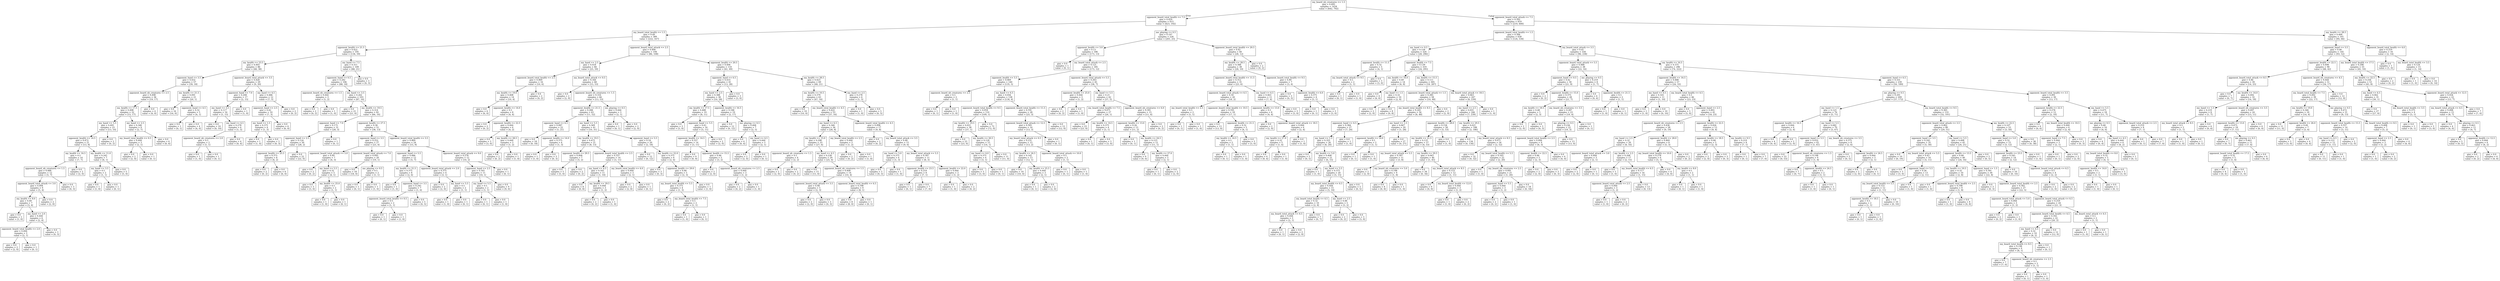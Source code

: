 digraph Tree {
node [shape=box] ;
0 [label="my_board_nb_creatures <= 1.5\ngini = 0.495\nsamples = 1434\nvalue = [642, 792]"] ;
1 [label="opponent_board_total_health <= 7.5\ngini = 0.429\nsamples = 615\nvalue = [423, 192]"] ;
0 -> 1 [labeldistance=2.5, labelangle=45, headlabel="True"] ;
2 [label="my_board_total_health <= 1.5\ngini = 0.49\nsamples = 389\nvalue = [222, 167]"] ;
1 -> 2 ;
3 [label="opponent_health <= 21.5\ngini = 0.422\nsamples = 195\nvalue = [136, 59]"] ;
2 -> 3 ;
4 [label="my_health <= 23.5\ngini = 0.493\nsamples = 86\nvalue = [48, 38]"] ;
3 -> 4 ;
5 [label="opponent_hand <= 3.5\ngini = 0.432\nsamples = 57\nvalue = [39, 18]"] ;
4 -> 5 ;
6 [label="opponent_board_nb_creatures <= 2.5\ngini = 0.498\nsamples = 36\nvalue = [19, 17]"] ;
5 -> 6 ;
7 [label="my_health <= 17.5\ngini = 0.498\nsamples = 32\nvalue = [15, 17]"] ;
6 -> 7 ;
8 [label="my_hand <= 5.5\ngini = 0.491\nsamples = 23\nvalue = [13, 10]"] ;
7 -> 8 ;
9 [label="opponent_health <= 14.5\ngini = 0.472\nsamples = 21\nvalue = [13, 8]"] ;
8 -> 9 ;
10 [label="my_health <= 16.5\ngini = 0.5\nsamples = 14\nvalue = [7, 7]"] ;
9 -> 10 ;
11 [label="opponent_board_nb_creatures <= 1.5\ngini = 0.486\nsamples = 12\nvalue = [5, 7]"] ;
10 -> 11 ;
12 [label="opponent_board_total_attack <= 3.0\ngini = 0.494\nsamples = 9\nvalue = [5, 4]"] ;
11 -> 12 ;
13 [label="my_health <= 8.0\ngini = 0.49\nsamples = 7\nvalue = [3, 4]"] ;
12 -> 13 ;
14 [label="gini = 0.0\nsamples = 1\nvalue = [1, 0]"] ;
13 -> 14 ;
15 [label="my_hand <= 2.0\ngini = 0.444\nsamples = 6\nvalue = [2, 4]"] ;
13 -> 15 ;
16 [label="opponent_board_total_health <= 2.0\ngini = 0.444\nsamples = 3\nvalue = [2, 1]"] ;
15 -> 16 ;
17 [label="gini = 0.0\nsamples = 2\nvalue = [2, 0]"] ;
16 -> 17 ;
18 [label="gini = 0.0\nsamples = 1\nvalue = [0, 1]"] ;
16 -> 18 ;
19 [label="gini = 0.0\nsamples = 3\nvalue = [0, 3]"] ;
15 -> 19 ;
20 [label="gini = 0.0\nsamples = 2\nvalue = [2, 0]"] ;
12 -> 20 ;
21 [label="gini = 0.0\nsamples = 3\nvalue = [0, 3]"] ;
11 -> 21 ;
22 [label="gini = 0.0\nsamples = 2\nvalue = [2, 0]"] ;
10 -> 22 ;
23 [label="my_health <= 11.0\ngini = 0.245\nsamples = 7\nvalue = [6, 1]"] ;
9 -> 23 ;
24 [label="my_hand <= 3.5\ngini = 0.5\nsamples = 2\nvalue = [1, 1]"] ;
23 -> 24 ;
25 [label="gini = 0.0\nsamples = 1\nvalue = [1, 0]"] ;
24 -> 25 ;
26 [label="gini = 0.0\nsamples = 1\nvalue = [0, 1]"] ;
24 -> 26 ;
27 [label="gini = 0.0\nsamples = 5\nvalue = [5, 0]"] ;
23 -> 27 ;
28 [label="gini = 0.0\nsamples = 2\nvalue = [0, 2]"] ;
8 -> 28 ;
29 [label="my_hand <= 2.5\ngini = 0.346\nsamples = 9\nvalue = [2, 7]"] ;
7 -> 29 ;
30 [label="my_board_total_health <= 0.5\ngini = 0.444\nsamples = 3\nvalue = [2, 1]"] ;
29 -> 30 ;
31 [label="gini = 0.0\nsamples = 2\nvalue = [2, 0]"] ;
30 -> 31 ;
32 [label="gini = 0.0\nsamples = 1\nvalue = [0, 1]"] ;
30 -> 32 ;
33 [label="gini = 0.0\nsamples = 6\nvalue = [0, 6]"] ;
29 -> 33 ;
34 [label="gini = 0.0\nsamples = 4\nvalue = [4, 0]"] ;
6 -> 34 ;
35 [label="my_health <= 21.5\ngini = 0.091\nsamples = 21\nvalue = [20, 1]"] ;
5 -> 35 ;
36 [label="gini = 0.0\nsamples = 16\nvalue = [16, 0]"] ;
35 -> 36 ;
37 [label="opponent_hand <= 4.5\ngini = 0.32\nsamples = 5\nvalue = [4, 1]"] ;
35 -> 37 ;
38 [label="gini = 0.0\nsamples = 1\nvalue = [0, 1]"] ;
37 -> 38 ;
39 [label="gini = 0.0\nsamples = 4\nvalue = [4, 0]"] ;
37 -> 39 ;
40 [label="opponent_board_total_attack <= 3.5\ngini = 0.428\nsamples = 29\nvalue = [9, 20]"] ;
4 -> 40 ;
41 [label="opponent_hand <= 7.0\ngini = 0.208\nsamples = 17\nvalue = [2, 15]"] ;
40 -> 41 ;
42 [label="my_hand <= 3.5\ngini = 0.117\nsamples = 16\nvalue = [1, 15]"] ;
41 -> 42 ;
43 [label="gini = 0.0\nsamples = 10\nvalue = [0, 10]"] ;
42 -> 43 ;
44 [label="my_hand <= 4.5\ngini = 0.278\nsamples = 6\nvalue = [1, 5]"] ;
42 -> 44 ;
45 [label="opponent_board_nb_creatures <= 2.0\ngini = 0.5\nsamples = 2\nvalue = [1, 1]"] ;
44 -> 45 ;
46 [label="gini = 0.0\nsamples = 1\nvalue = [1, 0]"] ;
45 -> 46 ;
47 [label="gini = 0.0\nsamples = 1\nvalue = [0, 1]"] ;
45 -> 47 ;
48 [label="gini = 0.0\nsamples = 4\nvalue = [0, 4]"] ;
44 -> 48 ;
49 [label="gini = 0.0\nsamples = 1\nvalue = [1, 0]"] ;
41 -> 49 ;
50 [label="my_hand <= 4.5\ngini = 0.486\nsamples = 12\nvalue = [7, 5]"] ;
40 -> 50 ;
51 [label="opponent_hand <= 2.5\ngini = 0.42\nsamples = 10\nvalue = [7, 3]"] ;
50 -> 51 ;
52 [label="my_hand <= 1.5\ngini = 0.375\nsamples = 4\nvalue = [1, 3]"] ;
51 -> 52 ;
53 [label="gini = 0.0\nsamples = 1\nvalue = [1, 0]"] ;
52 -> 53 ;
54 [label="gini = 0.0\nsamples = 3\nvalue = [0, 3]"] ;
52 -> 54 ;
55 [label="gini = 0.0\nsamples = 6\nvalue = [6, 0]"] ;
51 -> 55 ;
56 [label="gini = 0.0\nsamples = 2\nvalue = [0, 2]"] ;
50 -> 56 ;
57 [label="my_hand <= 7.5\ngini = 0.311\nsamples = 109\nvalue = [88, 21]"] ;
3 -> 57 ;
58 [label="opponent_hand <= 0.5\ngini = 0.282\nsamples = 106\nvalue = [88, 18]"] ;
57 -> 58 ;
59 [label="opponent_board_nb_creatures <= 1.5\ngini = 0.444\nsamples = 3\nvalue = [1, 2]"] ;
58 -> 59 ;
60 [label="gini = 0.0\nsamples = 2\nvalue = [0, 2]"] ;
59 -> 60 ;
61 [label="gini = 0.0\nsamples = 1\nvalue = [1, 0]"] ;
59 -> 61 ;
62 [label="my_hand <= 3.5\ngini = 0.262\nsamples = 103\nvalue = [87, 16]"] ;
58 -> 62 ;
63 [label="gini = 0.0\nsamples = 21\nvalue = [21, 0]"] ;
62 -> 63 ;
64 [label="my_health <= 19.5\ngini = 0.314\nsamples = 82\nvalue = [66, 16]"] ;
62 -> 64 ;
65 [label="opponent_hand <= 7.0\ngini = 0.175\nsamples = 31\nvalue = [28, 3]"] ;
64 -> 65 ;
66 [label="opponent_hand <= 2.5\ngini = 0.124\nsamples = 30\nvalue = [28, 2]"] ;
65 -> 66 ;
67 [label="opponent_health <= 25.5\ngini = 0.375\nsamples = 8\nvalue = [6, 2]"] ;
66 -> 67 ;
68 [label="gini = 0.0\nsamples = 2\nvalue = [0, 2]"] ;
67 -> 68 ;
69 [label="gini = 0.0\nsamples = 6\nvalue = [6, 0]"] ;
67 -> 69 ;
70 [label="gini = 0.0\nsamples = 22\nvalue = [22, 0]"] ;
66 -> 70 ;
71 [label="gini = 0.0\nsamples = 1\nvalue = [0, 1]"] ;
65 -> 71 ;
72 [label="opponent_health <= 27.5\ngini = 0.38\nsamples = 51\nvalue = [38, 13]"] ;
64 -> 72 ;
73 [label="opponent_hand <= 3.5\ngini = 0.252\nsamples = 27\nvalue = [23, 4]"] ;
72 -> 73 ;
74 [label="opponent_board_total_attack <= 5.0\ngini = 0.49\nsamples = 7\nvalue = [4, 3]"] ;
73 -> 74 ;
75 [label="gini = 0.0\nsamples = 2\nvalue = [0, 2]"] ;
74 -> 75 ;
76 [label="my_hand <= 5.5\ngini = 0.32\nsamples = 5\nvalue = [4, 1]"] ;
74 -> 76 ;
77 [label="gini = 0.0\nsamples = 3\nvalue = [3, 0]"] ;
76 -> 77 ;
78 [label="my_health <= 25.0\ngini = 0.5\nsamples = 2\nvalue = [1, 1]"] ;
76 -> 78 ;
79 [label="gini = 0.0\nsamples = 1\nvalue = [1, 0]"] ;
78 -> 79 ;
80 [label="gini = 0.0\nsamples = 1\nvalue = [0, 1]"] ;
78 -> 80 ;
81 [label="opponent_board_total_attack <= 7.0\ngini = 0.095\nsamples = 20\nvalue = [19, 1]"] ;
73 -> 81 ;
82 [label="gini = 0.0\nsamples = 18\nvalue = [18, 0]"] ;
81 -> 82 ;
83 [label="me_playing <= 0.5\ngini = 0.5\nsamples = 2\nvalue = [1, 1]"] ;
81 -> 83 ;
84 [label="gini = 0.0\nsamples = 1\nvalue = [0, 1]"] ;
83 -> 84 ;
85 [label="gini = 0.0\nsamples = 1\nvalue = [1, 0]"] ;
83 -> 85 ;
86 [label="opponent_board_total_health <= 3.5\ngini = 0.469\nsamples = 24\nvalue = [15, 9]"] ;
72 -> 86 ;
87 [label="opponent_hand <= 5.5\ngini = 0.486\nsamples = 12\nvalue = [5, 7]"] ;
86 -> 87 ;
88 [label="my_health <= 21.5\ngini = 0.375\nsamples = 8\nvalue = [2, 6]"] ;
87 -> 88 ;
89 [label="gini = 0.0\nsamples = 1\nvalue = [1, 0]"] ;
88 -> 89 ;
90 [label="opponent_hand <= 3.5\ngini = 0.245\nsamples = 7\nvalue = [1, 6]"] ;
88 -> 90 ;
91 [label="opponent_board_total_health <= 0.5\ngini = 0.5\nsamples = 2\nvalue = [1, 1]"] ;
90 -> 91 ;
92 [label="gini = 0.0\nsamples = 1\nvalue = [0, 1]"] ;
91 -> 92 ;
93 [label="gini = 0.0\nsamples = 1\nvalue = [1, 0]"] ;
91 -> 93 ;
94 [label="gini = 0.0\nsamples = 5\nvalue = [0, 5]"] ;
90 -> 94 ;
95 [label="opponent_board_total_attack <= 2.0\ngini = 0.375\nsamples = 4\nvalue = [3, 1]"] ;
87 -> 95 ;
96 [label="gini = 0.0\nsamples = 2\nvalue = [2, 0]"] ;
95 -> 96 ;
97 [label="my_hand <= 5.5\ngini = 0.5\nsamples = 2\nvalue = [1, 1]"] ;
95 -> 97 ;
98 [label="gini = 0.0\nsamples = 1\nvalue = [1, 0]"] ;
97 -> 98 ;
99 [label="gini = 0.0\nsamples = 1\nvalue = [0, 1]"] ;
97 -> 99 ;
100 [label="opponent_board_total_attack <= 9.0\ngini = 0.278\nsamples = 12\nvalue = [10, 2]"] ;
86 -> 100 ;
101 [label="opponent_hand <= 2.5\ngini = 0.165\nsamples = 11\nvalue = [10, 1]"] ;
100 -> 101 ;
102 [label="my_hand <= 5.5\ngini = 0.5\nsamples = 2\nvalue = [1, 1]"] ;
101 -> 102 ;
103 [label="gini = 0.0\nsamples = 1\nvalue = [0, 1]"] ;
102 -> 103 ;
104 [label="gini = 0.0\nsamples = 1\nvalue = [1, 0]"] ;
102 -> 104 ;
105 [label="gini = 0.0\nsamples = 9\nvalue = [9, 0]"] ;
101 -> 105 ;
106 [label="gini = 0.0\nsamples = 1\nvalue = [0, 1]"] ;
100 -> 106 ;
107 [label="gini = 0.0\nsamples = 3\nvalue = [0, 3]"] ;
57 -> 107 ;
108 [label="opponent_board_total_attack <= 2.5\ngini = 0.494\nsamples = 194\nvalue = [86, 108]"] ;
2 -> 108 ;
109 [label="my_hand <= 2.5\ngini = 0.418\nsamples = 84\nvalue = [25, 59]"] ;
108 -> 109 ;
110 [label="opponent_board_total_health <= 2.5\ngini = 0.469\nsamples = 16\nvalue = [10, 6]"] ;
109 -> 110 ;
111 [label="my_health <= 19.0\ngini = 0.408\nsamples = 14\nvalue = [10, 4]"] ;
110 -> 111 ;
112 [label="gini = 0.0\nsamples = 6\nvalue = [6, 0]"] ;
111 -> 112 ;
113 [label="opponent_health <= 14.0\ngini = 0.5\nsamples = 8\nvalue = [4, 4]"] ;
111 -> 113 ;
114 [label="gini = 0.0\nsamples = 2\nvalue = [0, 2]"] ;
113 -> 114 ;
115 [label="opponent_health <= 22.5\ngini = 0.444\nsamples = 6\nvalue = [4, 2]"] ;
113 -> 115 ;
116 [label="gini = 0.0\nsamples = 3\nvalue = [3, 0]"] ;
115 -> 116 ;
117 [label="my_health <= 28.5\ngini = 0.444\nsamples = 3\nvalue = [1, 2]"] ;
115 -> 117 ;
118 [label="gini = 0.0\nsamples = 2\nvalue = [0, 2]"] ;
117 -> 118 ;
119 [label="gini = 0.0\nsamples = 1\nvalue = [1, 0]"] ;
117 -> 119 ;
120 [label="gini = 0.0\nsamples = 2\nvalue = [0, 2]"] ;
110 -> 120 ;
121 [label="my_board_total_attack <= 0.5\ngini = 0.344\nsamples = 68\nvalue = [15, 53]"] ;
109 -> 121 ;
122 [label="gini = 0.0\nsamples = 2\nvalue = [2, 0]"] ;
121 -> 122 ;
123 [label="opponent_board_nb_creatures <= 1.5\ngini = 0.316\nsamples = 66\nvalue = [13, 53]"] ;
121 -> 123 ;
124 [label="opponent_health <= 21.5\ngini = 0.288\nsamples = 63\nvalue = [11, 52]"] ;
123 -> 124 ;
125 [label="opponent_hand <= 6.5\ngini = 0.087\nsamples = 22\nvalue = [1, 21]"] ;
124 -> 125 ;
126 [label="gini = 0.0\nsamples = 18\nvalue = [0, 18]"] ;
125 -> 126 ;
127 [label="opponent_health <= 14.0\ngini = 0.375\nsamples = 4\nvalue = [1, 3]"] ;
125 -> 127 ;
128 [label="gini = 0.0\nsamples = 1\nvalue = [1, 0]"] ;
127 -> 128 ;
129 [label="gini = 0.0\nsamples = 3\nvalue = [0, 3]"] ;
127 -> 129 ;
130 [label="my_hand <= 5.5\ngini = 0.369\nsamples = 41\nvalue = [10, 31]"] ;
124 -> 130 ;
131 [label="my_health <= 19.5\ngini = 0.472\nsamples = 21\nvalue = [8, 13]"] ;
130 -> 131 ;
132 [label="opponent_health <= 29.5\ngini = 0.408\nsamples = 7\nvalue = [5, 2]"] ;
131 -> 132 ;
133 [label="gini = 0.0\nsamples = 5\nvalue = [5, 0]"] ;
132 -> 133 ;
134 [label="gini = 0.0\nsamples = 2\nvalue = [0, 2]"] ;
132 -> 134 ;
135 [label="opponent_board_total_health <= 2.5\ngini = 0.337\nsamples = 14\nvalue = [3, 11]"] ;
131 -> 135 ;
136 [label="my_hand <= 4.5\ngini = 0.165\nsamples = 11\nvalue = [1, 10]"] ;
135 -> 136 ;
137 [label="gini = 0.0\nsamples = 8\nvalue = [0, 8]"] ;
136 -> 137 ;
138 [label="my_health <= 29.5\ngini = 0.444\nsamples = 3\nvalue = [1, 2]"] ;
136 -> 138 ;
139 [label="gini = 0.0\nsamples = 2\nvalue = [0, 2]"] ;
138 -> 139 ;
140 [label="gini = 0.0\nsamples = 1\nvalue = [1, 0]"] ;
138 -> 140 ;
141 [label="my_board_total_health <= 4.0\ngini = 0.444\nsamples = 3\nvalue = [2, 1]"] ;
135 -> 141 ;
142 [label="gini = 0.0\nsamples = 2\nvalue = [2, 0]"] ;
141 -> 142 ;
143 [label="gini = 0.0\nsamples = 1\nvalue = [0, 1]"] ;
141 -> 143 ;
144 [label="opponent_hand <= 5.5\ngini = 0.18\nsamples = 20\nvalue = [2, 18]"] ;
130 -> 144 ;
145 [label="gini = 0.0\nsamples = 12\nvalue = [0, 12]"] ;
144 -> 145 ;
146 [label="my_health <= 22.0\ngini = 0.375\nsamples = 8\nvalue = [2, 6]"] ;
144 -> 146 ;
147 [label="gini = 0.0\nsamples = 3\nvalue = [0, 3]"] ;
146 -> 147 ;
148 [label="opponent_health <= 29.0\ngini = 0.48\nsamples = 5\nvalue = [2, 3]"] ;
146 -> 148 ;
149 [label="my_board_total_health <= 5.5\ngini = 0.375\nsamples = 4\nvalue = [1, 3]"] ;
148 -> 149 ;
150 [label="gini = 0.0\nsamples = 2\nvalue = [0, 2]"] ;
149 -> 150 ;
151 [label="my_board_total_health <= 7.5\ngini = 0.5\nsamples = 2\nvalue = [1, 1]"] ;
149 -> 151 ;
152 [label="gini = 0.0\nsamples = 1\nvalue = [1, 0]"] ;
151 -> 152 ;
153 [label="gini = 0.0\nsamples = 1\nvalue = [0, 1]"] ;
151 -> 153 ;
154 [label="gini = 0.0\nsamples = 1\nvalue = [1, 0]"] ;
148 -> 154 ;
155 [label="me_playing <= 0.5\ngini = 0.444\nsamples = 3\nvalue = [2, 1]"] ;
123 -> 155 ;
156 [label="gini = 0.0\nsamples = 1\nvalue = [0, 1]"] ;
155 -> 156 ;
157 [label="gini = 0.0\nsamples = 2\nvalue = [2, 0]"] ;
155 -> 157 ;
158 [label="opponent_health <= 20.5\ngini = 0.494\nsamples = 110\nvalue = [61, 49]"] ;
108 -> 158 ;
159 [label="opponent_hand <= 6.5\ngini = 0.433\nsamples = 41\nvalue = [13, 28]"] ;
158 -> 159 ;
160 [label="my_hand <= 2.5\ngini = 0.388\nsamples = 38\nvalue = [10, 28]"] ;
159 -> 160 ;
161 [label="my_health <= 17.5\ngini = 0.488\nsamples = 19\nvalue = [8, 11]"] ;
160 -> 161 ;
162 [label="gini = 0.0\nsamples = 3\nvalue = [3, 0]"] ;
161 -> 162 ;
163 [label="opponent_hand <= 5.5\ngini = 0.43\nsamples = 16\nvalue = [5, 11]"] ;
161 -> 163 ;
164 [label="opponent_health <= 14.5\ngini = 0.337\nsamples = 14\nvalue = [3, 11]"] ;
163 -> 164 ;
165 [label="gini = 0.0\nsamples = 9\nvalue = [0, 9]"] ;
164 -> 165 ;
166 [label="opponent_health <= 15.5\ngini = 0.48\nsamples = 5\nvalue = [3, 2]"] ;
164 -> 166 ;
167 [label="gini = 0.0\nsamples = 2\nvalue = [2, 0]"] ;
166 -> 167 ;
168 [label="opponent_board_nb_creatures <= 2.5\ngini = 0.444\nsamples = 3\nvalue = [1, 2]"] ;
166 -> 168 ;
169 [label="gini = 0.0\nsamples = 2\nvalue = [0, 2]"] ;
168 -> 169 ;
170 [label="gini = 0.0\nsamples = 1\nvalue = [1, 0]"] ;
168 -> 170 ;
171 [label="gini = 0.0\nsamples = 2\nvalue = [2, 0]"] ;
163 -> 171 ;
172 [label="opponent_health <= 16.5\ngini = 0.188\nsamples = 19\nvalue = [2, 17]"] ;
160 -> 172 ;
173 [label="gini = 0.0\nsamples = 12\nvalue = [0, 12]"] ;
172 -> 173 ;
174 [label="me_playing <= 0.5\ngini = 0.408\nsamples = 7\nvalue = [2, 5]"] ;
172 -> 174 ;
175 [label="gini = 0.0\nsamples = 4\nvalue = [0, 4]"] ;
174 -> 175 ;
176 [label="my_hand <= 4.5\ngini = 0.444\nsamples = 3\nvalue = [2, 1]"] ;
174 -> 176 ;
177 [label="gini = 0.0\nsamples = 2\nvalue = [2, 0]"] ;
176 -> 177 ;
178 [label="gini = 0.0\nsamples = 1\nvalue = [0, 1]"] ;
176 -> 178 ;
179 [label="gini = 0.0\nsamples = 3\nvalue = [3, 0]"] ;
159 -> 179 ;
180 [label="my_health <= 28.5\ngini = 0.423\nsamples = 69\nvalue = [48, 21]"] ;
158 -> 180 ;
181 [label="my_health <= 10.5\ngini = 0.379\nsamples = 63\nvalue = [47, 16]"] ;
180 -> 181 ;
182 [label="gini = 0.0\nsamples = 10\nvalue = [10, 0]"] ;
181 -> 182 ;
183 [label="my_board_total_health <= 4.5\ngini = 0.422\nsamples = 53\nvalue = [37, 16]"] ;
181 -> 183 ;
184 [label="my_hand <= 6.5\ngini = 0.346\nsamples = 36\nvalue = [28, 8]"] ;
183 -> 184 ;
185 [label="my_health <= 15.0\ngini = 0.298\nsamples = 33\nvalue = [27, 6]"] ;
184 -> 185 ;
186 [label="opponent_board_nb_creatures <= 1.5\ngini = 0.5\nsamples = 4\nvalue = [2, 2]"] ;
185 -> 186 ;
187 [label="gini = 0.0\nsamples = 2\nvalue = [2, 0]"] ;
186 -> 187 ;
188 [label="gini = 0.0\nsamples = 2\nvalue = [0, 2]"] ;
186 -> 188 ;
189 [label="my_hand <= 4.5\ngini = 0.238\nsamples = 29\nvalue = [25, 4]"] ;
185 -> 189 ;
190 [label="gini = 0.0\nsamples = 15\nvalue = [15, 0]"] ;
189 -> 190 ;
191 [label="opponent_board_nb_creatures <= 1.5\ngini = 0.408\nsamples = 14\nvalue = [10, 4]"] ;
189 -> 191 ;
192 [label="opponent_board_total_attack <= 3.5\ngini = 0.48\nsamples = 5\nvalue = [2, 3]"] ;
191 -> 192 ;
193 [label="gini = 0.0\nsamples = 2\nvalue = [2, 0]"] ;
192 -> 193 ;
194 [label="gini = 0.0\nsamples = 3\nvalue = [0, 3]"] ;
192 -> 194 ;
195 [label="opponent_board_total_health <= 6.5\ngini = 0.198\nsamples = 9\nvalue = [8, 1]"] ;
191 -> 195 ;
196 [label="gini = 0.0\nsamples = 8\nvalue = [8, 0]"] ;
195 -> 196 ;
197 [label="gini = 0.0\nsamples = 1\nvalue = [0, 1]"] ;
195 -> 197 ;
198 [label="my_board_total_health <= 2.5\ngini = 0.444\nsamples = 3\nvalue = [1, 2]"] ;
184 -> 198 ;
199 [label="gini = 0.0\nsamples = 2\nvalue = [0, 2]"] ;
198 -> 199 ;
200 [label="gini = 0.0\nsamples = 1\nvalue = [1, 0]"] ;
198 -> 200 ;
201 [label="opponent_board_total_health <= 4.5\ngini = 0.498\nsamples = 17\nvalue = [9, 8]"] ;
183 -> 201 ;
202 [label="gini = 0.0\nsamples = 2\nvalue = [0, 2]"] ;
201 -> 202 ;
203 [label="my_board_total_attack <= 3.5\ngini = 0.48\nsamples = 15\nvalue = [9, 6]"] ;
201 -> 203 ;
204 [label="my_hand <= 5.0\ngini = 0.375\nsamples = 4\nvalue = [1, 3]"] ;
203 -> 204 ;
205 [label="gini = 0.0\nsamples = 3\nvalue = [0, 3]"] ;
204 -> 205 ;
206 [label="gini = 0.0\nsamples = 1\nvalue = [1, 0]"] ;
204 -> 206 ;
207 [label="my_board_total_attack <= 5.5\ngini = 0.397\nsamples = 11\nvalue = [8, 3]"] ;
203 -> 207 ;
208 [label="opponent_health <= 23.5\ngini = 0.219\nsamples = 8\nvalue = [7, 1]"] ;
207 -> 208 ;
209 [label="gini = 0.0\nsamples = 1\nvalue = [0, 1]"] ;
208 -> 209 ;
210 [label="gini = 0.0\nsamples = 7\nvalue = [7, 0]"] ;
208 -> 210 ;
211 [label="opponent_health <= 22.0\ngini = 0.444\nsamples = 3\nvalue = [1, 2]"] ;
207 -> 211 ;
212 [label="gini = 0.0\nsamples = 1\nvalue = [1, 0]"] ;
211 -> 212 ;
213 [label="gini = 0.0\nsamples = 2\nvalue = [0, 2]"] ;
211 -> 213 ;
214 [label="my_hand <= 2.5\ngini = 0.278\nsamples = 6\nvalue = [1, 5]"] ;
180 -> 214 ;
215 [label="gini = 0.0\nsamples = 1\nvalue = [1, 0]"] ;
214 -> 215 ;
216 [label="gini = 0.0\nsamples = 5\nvalue = [0, 5]"] ;
214 -> 216 ;
217 [label="me_playing <= 0.5\ngini = 0.197\nsamples = 226\nvalue = [201, 25]"] ;
1 -> 217 ;
218 [label="opponent_health <= 3.0\ngini = 0.13\nsamples = 186\nvalue = [173, 13]"] ;
217 -> 218 ;
219 [label="gini = 0.0\nsamples = 1\nvalue = [0, 1]"] ;
218 -> 219 ;
220 [label="my_board_total_attack <= 2.5\ngini = 0.121\nsamples = 185\nvalue = [173, 12]"] ;
218 -> 220 ;
221 [label="opponent_health <= 5.5\ngini = 0.069\nsamples = 140\nvalue = [135, 5]"] ;
220 -> 221 ;
222 [label="opponent_board_nb_creatures <= 2.5\ngini = 0.5\nsamples = 2\nvalue = [1, 1]"] ;
221 -> 222 ;
223 [label="gini = 0.0\nsamples = 1\nvalue = [0, 1]"] ;
222 -> 223 ;
224 [label="gini = 0.0\nsamples = 1\nvalue = [1, 0]"] ;
222 -> 224 ;
225 [label="my_hand <= 6.5\ngini = 0.056\nsamples = 138\nvalue = [134, 4]"] ;
221 -> 225 ;
226 [label="opponent_board_total_health <= 9.5\ngini = 0.018\nsamples = 110\nvalue = [109, 1]"] ;
225 -> 226 ;
227 [label="my_health <= 19.5\ngini = 0.051\nsamples = 38\nvalue = [37, 1]"] ;
226 -> 227 ;
228 [label="gini = 0.0\nsamples = 23\nvalue = [23, 0]"] ;
227 -> 228 ;
229 [label="my_health <= 20.5\ngini = 0.124\nsamples = 15\nvalue = [14, 1]"] ;
227 -> 229 ;
230 [label="my_hand <= 4.0\ngini = 0.375\nsamples = 4\nvalue = [3, 1]"] ;
229 -> 230 ;
231 [label="gini = 0.0\nsamples = 3\nvalue = [3, 0]"] ;
230 -> 231 ;
232 [label="gini = 0.0\nsamples = 1\nvalue = [0, 1]"] ;
230 -> 232 ;
233 [label="gini = 0.0\nsamples = 11\nvalue = [11, 0]"] ;
229 -> 233 ;
234 [label="gini = 0.0\nsamples = 72\nvalue = [72, 0]"] ;
226 -> 234 ;
235 [label="opponent_board_total_health <= 11.5\ngini = 0.191\nsamples = 28\nvalue = [25, 3]"] ;
225 -> 235 ;
236 [label="opponent_board_total_attack <= 12.5\ngini = 0.305\nsamples = 16\nvalue = [13, 3]"] ;
235 -> 236 ;
237 [label="my_board_total_attack <= 0.5\ngini = 0.231\nsamples = 15\nvalue = [13, 2]"] ;
236 -> 237 ;
238 [label="my_health <= 24.5\ngini = 0.142\nsamples = 13\nvalue = [12, 1]"] ;
237 -> 238 ;
239 [label="gini = 0.0\nsamples = 10\nvalue = [10, 0]"] ;
238 -> 239 ;
240 [label="my_health <= 25.5\ngini = 0.444\nsamples = 3\nvalue = [2, 1]"] ;
238 -> 240 ;
241 [label="gini = 0.0\nsamples = 1\nvalue = [0, 1]"] ;
240 -> 241 ;
242 [label="gini = 0.0\nsamples = 2\nvalue = [2, 0]"] ;
240 -> 242 ;
243 [label="opponent_board_total_attack <= 10.0\ngini = 0.5\nsamples = 2\nvalue = [1, 1]"] ;
237 -> 243 ;
244 [label="gini = 0.0\nsamples = 1\nvalue = [0, 1]"] ;
243 -> 244 ;
245 [label="gini = 0.0\nsamples = 1\nvalue = [1, 0]"] ;
243 -> 245 ;
246 [label="gini = 0.0\nsamples = 1\nvalue = [0, 1]"] ;
236 -> 246 ;
247 [label="gini = 0.0\nsamples = 12\nvalue = [12, 0]"] ;
235 -> 247 ;
248 [label="opponent_board_total_attack <= 5.5\ngini = 0.263\nsamples = 45\nvalue = [38, 7]"] ;
220 -> 248 ;
249 [label="opponent_health <= 25.0\ngini = 0.444\nsamples = 3\nvalue = [1, 2]"] ;
248 -> 249 ;
250 [label="gini = 0.0\nsamples = 2\nvalue = [0, 2]"] ;
249 -> 250 ;
251 [label="gini = 0.0\nsamples = 1\nvalue = [1, 0]"] ;
249 -> 251 ;
252 [label="my_hand <= 5.5\ngini = 0.21\nsamples = 42\nvalue = [37, 5]"] ;
248 -> 252 ;
253 [label="my_board_total_health <= 7.5\ngini = 0.071\nsamples = 27\nvalue = [26, 1]"] ;
252 -> 253 ;
254 [label="gini = 0.0\nsamples = 23\nvalue = [23, 0]"] ;
253 -> 254 ;
255 [label="my_health <= 14.5\ngini = 0.375\nsamples = 4\nvalue = [3, 1]"] ;
253 -> 255 ;
256 [label="gini = 0.0\nsamples = 1\nvalue = [0, 1]"] ;
255 -> 256 ;
257 [label="gini = 0.0\nsamples = 3\nvalue = [3, 0]"] ;
255 -> 257 ;
258 [label="opponent_board_nb_creatures <= 6.0\ngini = 0.391\nsamples = 15\nvalue = [11, 4]"] ;
252 -> 258 ;
259 [label="opponent_health <= 13.0\ngini = 0.26\nsamples = 13\nvalue = [11, 2]"] ;
258 -> 259 ;
260 [label="gini = 0.0\nsamples = 1\nvalue = [0, 1]"] ;
259 -> 260 ;
261 [label="my_health <= 24.5\ngini = 0.153\nsamples = 12\nvalue = [11, 1]"] ;
259 -> 261 ;
262 [label="gini = 0.0\nsamples = 9\nvalue = [9, 0]"] ;
261 -> 262 ;
263 [label="my_health <= 27.0\ngini = 0.444\nsamples = 3\nvalue = [2, 1]"] ;
261 -> 263 ;
264 [label="gini = 0.0\nsamples = 1\nvalue = [0, 1]"] ;
263 -> 264 ;
265 [label="gini = 0.0\nsamples = 2\nvalue = [2, 0]"] ;
263 -> 265 ;
266 [label="gini = 0.0\nsamples = 2\nvalue = [0, 2]"] ;
258 -> 266 ;
267 [label="opponent_board_total_health <= 20.5\ngini = 0.42\nsamples = 40\nvalue = [28, 12]"] ;
217 -> 267 ;
268 [label="my_health <= 28.5\ngini = 0.388\nsamples = 38\nvalue = [28, 10]"] ;
267 -> 268 ;
269 [label="opponent_board_total_health <= 11.5\ngini = 0.312\nsamples = 31\nvalue = [25, 6]"] ;
268 -> 269 ;
270 [label="opponent_board_total_attack <= 6.5\ngini = 0.18\nsamples = 20\nvalue = [18, 2]"] ;
269 -> 270 ;
271 [label="my_board_total_health <= 2.5\ngini = 0.5\nsamples = 2\nvalue = [1, 1]"] ;
270 -> 271 ;
272 [label="gini = 0.0\nsamples = 1\nvalue = [0, 1]"] ;
271 -> 272 ;
273 [label="gini = 0.0\nsamples = 1\nvalue = [1, 0]"] ;
271 -> 273 ;
274 [label="opponent_board_total_health <= 10.5\ngini = 0.105\nsamples = 18\nvalue = [17, 1]"] ;
270 -> 274 ;
275 [label="gini = 0.0\nsamples = 13\nvalue = [13, 0]"] ;
274 -> 275 ;
276 [label="opponent_health <= 21.5\ngini = 0.32\nsamples = 5\nvalue = [4, 1]"] ;
274 -> 276 ;
277 [label="my_health <= 14.5\ngini = 0.5\nsamples = 2\nvalue = [1, 1]"] ;
276 -> 277 ;
278 [label="gini = 0.0\nsamples = 1\nvalue = [0, 1]"] ;
277 -> 278 ;
279 [label="gini = 0.0\nsamples = 1\nvalue = [1, 0]"] ;
277 -> 279 ;
280 [label="gini = 0.0\nsamples = 3\nvalue = [3, 0]"] ;
276 -> 280 ;
281 [label="my_hand <= 6.5\ngini = 0.463\nsamples = 11\nvalue = [7, 4]"] ;
269 -> 281 ;
282 [label="opponent_health <= 13.0\ngini = 0.5\nsamples = 8\nvalue = [4, 4]"] ;
281 -> 282 ;
283 [label="gini = 0.0\nsamples = 2\nvalue = [2, 0]"] ;
282 -> 283 ;
284 [label="opponent_board_total_attack <= 18.5\ngini = 0.444\nsamples = 6\nvalue = [2, 4]"] ;
282 -> 284 ;
285 [label="my_health <= 27.0\ngini = 0.32\nsamples = 5\nvalue = [1, 4]"] ;
284 -> 285 ;
286 [label="gini = 0.0\nsamples = 4\nvalue = [0, 4]"] ;
285 -> 286 ;
287 [label="gini = 0.0\nsamples = 1\nvalue = [1, 0]"] ;
285 -> 287 ;
288 [label="gini = 0.0\nsamples = 1\nvalue = [1, 0]"] ;
284 -> 288 ;
289 [label="gini = 0.0\nsamples = 3\nvalue = [3, 0]"] ;
281 -> 289 ;
290 [label="opponent_board_total_health <= 9.5\ngini = 0.49\nsamples = 7\nvalue = [3, 4]"] ;
268 -> 290 ;
291 [label="gini = 0.0\nsamples = 3\nvalue = [0, 3]"] ;
290 -> 291 ;
292 [label="opponent_health <= 6.0\ngini = 0.375\nsamples = 4\nvalue = [3, 1]"] ;
290 -> 292 ;
293 [label="gini = 0.0\nsamples = 1\nvalue = [0, 1]"] ;
292 -> 293 ;
294 [label="gini = 0.0\nsamples = 3\nvalue = [3, 0]"] ;
292 -> 294 ;
295 [label="gini = 0.0\nsamples = 2\nvalue = [0, 2]"] ;
267 -> 295 ;
296 [label="opponent_board_total_attack <= 7.5\ngini = 0.392\nsamples = 819\nvalue = [219, 600]"] ;
0 -> 296 [labeldistance=2.5, labelangle=-45, headlabel="False"] ;
297 [label="opponent_board_total_health <= 1.5\ngini = 0.306\nsamples = 658\nvalue = [124, 534]"] ;
296 -> 297 ;
298 [label="my_hand <= 0.5\ngini = 0.158\nsamples = 324\nvalue = [28, 296]"] ;
297 -> 298 ;
299 [label="opponent_health <= 11.5\ngini = 0.32\nsamples = 5\nvalue = [4, 1]"] ;
298 -> 299 ;
300 [label="my_board_total_attack <= 9.5\ngini = 0.5\nsamples = 2\nvalue = [1, 1]"] ;
299 -> 300 ;
301 [label="gini = 0.0\nsamples = 1\nvalue = [0, 1]"] ;
300 -> 301 ;
302 [label="gini = 0.0\nsamples = 1\nvalue = [1, 0]"] ;
300 -> 302 ;
303 [label="gini = 0.0\nsamples = 3\nvalue = [3, 0]"] ;
299 -> 303 ;
304 [label="opponent_health <= 7.5\ngini = 0.139\nsamples = 319\nvalue = [24, 295]"] ;
298 -> 304 ;
305 [label="my_health <= 16.0\ngini = 0.49\nsamples = 14\nvalue = [6, 8]"] ;
304 -> 305 ;
306 [label="gini = 0.0\nsamples = 4\nvalue = [4, 0]"] ;
305 -> 306 ;
307 [label="my_hand <= 1.5\ngini = 0.32\nsamples = 10\nvalue = [2, 8]"] ;
305 -> 307 ;
308 [label="gini = 0.0\nsamples = 2\nvalue = [2, 0]"] ;
307 -> 308 ;
309 [label="gini = 0.0\nsamples = 8\nvalue = [0, 8]"] ;
307 -> 309 ;
310 [label="my_health <= 15.5\ngini = 0.111\nsamples = 305\nvalue = [18, 287]"] ;
304 -> 310 ;
311 [label="opponent_board_total_attack <= 1.5\ngini = 0.285\nsamples = 58\nvalue = [10, 48]"] ;
310 -> 311 ;
312 [label="my_board_total_health <= 8.5\ngini = 0.245\nsamples = 56\nvalue = [8, 48]"] ;
311 -> 312 ;
313 [label="opponent_hand <= 4.5\ngini = 0.384\nsamples = 27\nvalue = [7, 20]"] ;
312 -> 313 ;
314 [label="my_hand <= 1.5\ngini = 0.355\nsamples = 26\nvalue = [6, 20]"] ;
313 -> 314 ;
315 [label="gini = 0.0\nsamples = 5\nvalue = [0, 5]"] ;
314 -> 315 ;
316 [label="my_health <= 5.0\ngini = 0.408\nsamples = 21\nvalue = [6, 15]"] ;
314 -> 316 ;
317 [label="gini = 0.0\nsamples = 1\nvalue = [1, 0]"] ;
316 -> 317 ;
318 [label="my_hand <= 5.5\ngini = 0.375\nsamples = 20\nvalue = [5, 15]"] ;
316 -> 318 ;
319 [label="my_board_total_health <= 6.5\ngini = 0.444\nsamples = 15\nvalue = [5, 10]"] ;
318 -> 319 ;
320 [label="my_board_total_health <= 4.5\ngini = 0.32\nsamples = 10\nvalue = [2, 8]"] ;
319 -> 320 ;
321 [label="my_board_total_attack <= 6.5\ngini = 0.444\nsamples = 3\nvalue = [2, 1]"] ;
320 -> 321 ;
322 [label="gini = 0.0\nsamples = 1\nvalue = [0, 1]"] ;
321 -> 322 ;
323 [label="gini = 0.0\nsamples = 2\nvalue = [2, 0]"] ;
321 -> 323 ;
324 [label="gini = 0.0\nsamples = 7\nvalue = [0, 7]"] ;
320 -> 324 ;
325 [label="my_hand <= 2.5\ngini = 0.48\nsamples = 5\nvalue = [3, 2]"] ;
319 -> 325 ;
326 [label="gini = 0.0\nsamples = 2\nvalue = [0, 2]"] ;
325 -> 326 ;
327 [label="gini = 0.0\nsamples = 3\nvalue = [3, 0]"] ;
325 -> 327 ;
328 [label="gini = 0.0\nsamples = 5\nvalue = [0, 5]"] ;
318 -> 328 ;
329 [label="gini = 0.0\nsamples = 1\nvalue = [1, 0]"] ;
313 -> 329 ;
330 [label="my_hand <= 1.5\ngini = 0.067\nsamples = 29\nvalue = [1, 28]"] ;
312 -> 330 ;
331 [label="opponent_health <= 14.0\ngini = 0.5\nsamples = 2\nvalue = [1, 1]"] ;
330 -> 331 ;
332 [label="gini = 0.0\nsamples = 1\nvalue = [0, 1]"] ;
331 -> 332 ;
333 [label="gini = 0.0\nsamples = 1\nvalue = [1, 0]"] ;
331 -> 333 ;
334 [label="gini = 0.0\nsamples = 27\nvalue = [0, 27]"] ;
330 -> 334 ;
335 [label="gini = 0.0\nsamples = 2\nvalue = [2, 0]"] ;
311 -> 335 ;
336 [label="my_board_total_attack <= 18.5\ngini = 0.063\nsamples = 247\nvalue = [8, 239]"] ;
310 -> 336 ;
337 [label="my_hand <= 2.5\ngini = 0.055\nsamples = 246\nvalue = [7, 239]"] ;
336 -> 337 ;
338 [label="opponent_health <= 28.0\ngini = 0.158\nsamples = 58\nvalue = [5, 53]"] ;
337 -> 338 ;
339 [label="my_health <= 21.5\ngini = 0.131\nsamples = 57\nvalue = [4, 53]"] ;
338 -> 339 ;
340 [label="my_board_total_attack <= 5.5\ngini = 0.397\nsamples = 11\nvalue = [3, 8]"] ;
339 -> 340 ;
341 [label="gini = 0.0\nsamples = 2\nvalue = [2, 0]"] ;
340 -> 341 ;
342 [label="my_board_nb_creatures <= 5.0\ngini = 0.198\nsamples = 9\nvalue = [1, 8]"] ;
340 -> 342 ;
343 [label="gini = 0.0\nsamples = 8\nvalue = [0, 8]"] ;
342 -> 343 ;
344 [label="gini = 0.0\nsamples = 1\nvalue = [1, 0]"] ;
342 -> 344 ;
345 [label="my_health <= 29.5\ngini = 0.043\nsamples = 46\nvalue = [1, 45]"] ;
339 -> 345 ;
346 [label="gini = 0.0\nsamples = 34\nvalue = [0, 34]"] ;
345 -> 346 ;
347 [label="my_board_total_attack <= 8.5\ngini = 0.153\nsamples = 12\nvalue = [1, 11]"] ;
345 -> 347 ;
348 [label="gini = 0.0\nsamples = 9\nvalue = [0, 9]"] ;
347 -> 348 ;
349 [label="my_board_total_health <= 12.0\ngini = 0.444\nsamples = 3\nvalue = [1, 2]"] ;
347 -> 349 ;
350 [label="gini = 0.0\nsamples = 1\nvalue = [1, 0]"] ;
349 -> 350 ;
351 [label="gini = 0.0\nsamples = 2\nvalue = [0, 2]"] ;
349 -> 351 ;
352 [label="gini = 0.0\nsamples = 1\nvalue = [1, 0]"] ;
338 -> 352 ;
353 [label="my_health <= 29.5\ngini = 0.021\nsamples = 188\nvalue = [2, 186]"] ;
337 -> 353 ;
354 [label="gini = 0.0\nsamples = 134\nvalue = [0, 134]"] ;
353 -> 354 ;
355 [label="my_board_total_attack <= 8.5\ngini = 0.071\nsamples = 54\nvalue = [2, 52]"] ;
353 -> 355 ;
356 [label="gini = 0.0\nsamples = 32\nvalue = [0, 32]"] ;
355 -> 356 ;
357 [label="my_board_total_health <= 5.5\ngini = 0.165\nsamples = 22\nvalue = [2, 20]"] ;
355 -> 357 ;
358 [label="gini = 0.0\nsamples = 1\nvalue = [1, 0]"] ;
357 -> 358 ;
359 [label="my_board_nb_creatures <= 2.5\ngini = 0.091\nsamples = 21\nvalue = [1, 20]"] ;
357 -> 359 ;
360 [label="opponent_hand <= 5.5\ngini = 0.444\nsamples = 3\nvalue = [1, 2]"] ;
359 -> 360 ;
361 [label="gini = 0.0\nsamples = 2\nvalue = [0, 2]"] ;
360 -> 361 ;
362 [label="gini = 0.0\nsamples = 1\nvalue = [1, 0]"] ;
360 -> 362 ;
363 [label="gini = 0.0\nsamples = 18\nvalue = [0, 18]"] ;
359 -> 363 ;
364 [label="gini = 0.0\nsamples = 1\nvalue = [1, 0]"] ;
336 -> 364 ;
365 [label="my_board_total_attack <= 3.5\ngini = 0.41\nsamples = 334\nvalue = [96, 238]"] ;
297 -> 365 ;
366 [label="opponent_board_total_attack <= 5.5\ngini = 0.488\nsamples = 38\nvalue = [22, 16]"] ;
365 -> 366 ;
367 [label="opponent_hand <= 0.5\ngini = 0.42\nsamples = 30\nvalue = [21, 9]"] ;
366 -> 367 ;
368 [label="gini = 0.0\nsamples = 2\nvalue = [0, 2]"] ;
367 -> 368 ;
369 [label="opponent_health <= 15.0\ngini = 0.375\nsamples = 28\nvalue = [21, 7]"] ;
367 -> 369 ;
370 [label="my_health <= 18.5\ngini = 0.48\nsamples = 5\nvalue = [2, 3]"] ;
369 -> 370 ;
371 [label="gini = 0.0\nsamples = 2\nvalue = [2, 0]"] ;
370 -> 371 ;
372 [label="gini = 0.0\nsamples = 3\nvalue = [0, 3]"] ;
370 -> 372 ;
373 [label="my_board_nb_creatures <= 3.5\ngini = 0.287\nsamples = 23\nvalue = [19, 4]"] ;
369 -> 373 ;
374 [label="me_playing <= 0.5\ngini = 0.236\nsamples = 22\nvalue = [19, 3]"] ;
373 -> 374 ;
375 [label="opponent_board_total_health <= 2.5\ngini = 0.444\nsamples = 9\nvalue = [6, 3]"] ;
374 -> 375 ;
376 [label="opponent_health <= 22.5\ngini = 0.48\nsamples = 5\nvalue = [2, 3]"] ;
375 -> 376 ;
377 [label="gini = 0.0\nsamples = 2\nvalue = [2, 0]"] ;
376 -> 377 ;
378 [label="gini = 0.0\nsamples = 3\nvalue = [0, 3]"] ;
376 -> 378 ;
379 [label="gini = 0.0\nsamples = 4\nvalue = [4, 0]"] ;
375 -> 379 ;
380 [label="gini = 0.0\nsamples = 13\nvalue = [13, 0]"] ;
374 -> 380 ;
381 [label="gini = 0.0\nsamples = 1\nvalue = [0, 1]"] ;
373 -> 381 ;
382 [label="me_playing <= 0.5\ngini = 0.219\nsamples = 8\nvalue = [1, 7]"] ;
366 -> 382 ;
383 [label="gini = 0.0\nsamples = 6\nvalue = [0, 6]"] ;
382 -> 383 ;
384 [label="opponent_health <= 21.5\ngini = 0.5\nsamples = 2\nvalue = [1, 1]"] ;
382 -> 384 ;
385 [label="gini = 0.0\nsamples = 1\nvalue = [1, 0]"] ;
384 -> 385 ;
386 [label="gini = 0.0\nsamples = 1\nvalue = [0, 1]"] ;
384 -> 386 ;
387 [label="my_health <= 16.5\ngini = 0.375\nsamples = 296\nvalue = [74, 222]"] ;
365 -> 387 ;
388 [label="opponent_health <= 16.5\ngini = 0.488\nsamples = 57\nvalue = [24, 33]"] ;
387 -> 388 ;
389 [label="my_hand <= 0.5\ngini = 0.165\nsamples = 11\nvalue = [1, 10]"] ;
388 -> 389 ;
390 [label="gini = 0.0\nsamples = 1\nvalue = [1, 0]"] ;
389 -> 390 ;
391 [label="gini = 0.0\nsamples = 10\nvalue = [0, 10]"] ;
389 -> 391 ;
392 [label="my_board_total_health <= 4.5\ngini = 0.5\nsamples = 46\nvalue = [23, 23]"] ;
388 -> 392 ;
393 [label="gini = 0.0\nsamples = 5\nvalue = [5, 0]"] ;
392 -> 393 ;
394 [label="opponent_hand <= 2.5\ngini = 0.493\nsamples = 41\nvalue = [18, 23]"] ;
392 -> 394 ;
395 [label="opponent_board_nb_creatures <= 2.5\ngini = 0.436\nsamples = 28\nvalue = [9, 19]"] ;
394 -> 395 ;
396 [label="my_hand <= 2.5\ngini = 0.32\nsamples = 20\nvalue = [4, 16]"] ;
395 -> 396 ;
397 [label="opponent_board_total_attack <= 3.0\ngini = 0.444\nsamples = 3\nvalue = [2, 1]"] ;
396 -> 397 ;
398 [label="gini = 0.0\nsamples = 2\nvalue = [2, 0]"] ;
397 -> 398 ;
399 [label="gini = 0.0\nsamples = 1\nvalue = [0, 1]"] ;
397 -> 399 ;
400 [label="my_health <= 2.5\ngini = 0.208\nsamples = 17\nvalue = [2, 15]"] ;
396 -> 400 ;
401 [label="gini = 0.0\nsamples = 1\nvalue = [1, 0]"] ;
400 -> 401 ;
402 [label="my_board_total_health <= 6.5\ngini = 0.117\nsamples = 16\nvalue = [1, 15]"] ;
400 -> 402 ;
403 [label="opponent_board_total_attack <= 2.5\ngini = 0.444\nsamples = 3\nvalue = [1, 2]"] ;
402 -> 403 ;
404 [label="gini = 0.0\nsamples = 1\nvalue = [1, 0]"] ;
403 -> 404 ;
405 [label="gini = 0.0\nsamples = 2\nvalue = [0, 2]"] ;
403 -> 405 ;
406 [label="gini = 0.0\nsamples = 13\nvalue = [0, 13]"] ;
402 -> 406 ;
407 [label="opponent_health <= 28.0\ngini = 0.469\nsamples = 8\nvalue = [5, 3]"] ;
395 -> 407 ;
408 [label="my_board_total_health <= 10.0\ngini = 0.278\nsamples = 6\nvalue = [5, 1]"] ;
407 -> 408 ;
409 [label="gini = 0.0\nsamples = 4\nvalue = [4, 0]"] ;
408 -> 409 ;
410 [label="my_health <= 8.0\ngini = 0.5\nsamples = 2\nvalue = [1, 1]"] ;
408 -> 410 ;
411 [label="gini = 0.0\nsamples = 1\nvalue = [0, 1]"] ;
410 -> 411 ;
412 [label="gini = 0.0\nsamples = 1\nvalue = [1, 0]"] ;
410 -> 412 ;
413 [label="gini = 0.0\nsamples = 2\nvalue = [0, 2]"] ;
407 -> 413 ;
414 [label="opponent_health <= 22.5\ngini = 0.426\nsamples = 13\nvalue = [9, 4]"] ;
394 -> 414 ;
415 [label="opponent_health <= 18.5\ngini = 0.48\nsamples = 5\nvalue = [2, 3]"] ;
414 -> 415 ;
416 [label="gini = 0.0\nsamples = 2\nvalue = [2, 0]"] ;
415 -> 416 ;
417 [label="gini = 0.0\nsamples = 3\nvalue = [0, 3]"] ;
415 -> 417 ;
418 [label="my_health <= 9.5\ngini = 0.219\nsamples = 8\nvalue = [7, 1]"] ;
414 -> 418 ;
419 [label="gini = 0.0\nsamples = 1\nvalue = [0, 1]"] ;
418 -> 419 ;
420 [label="gini = 0.0\nsamples = 7\nvalue = [7, 0]"] ;
418 -> 420 ;
421 [label="opponent_hand <= 6.5\ngini = 0.331\nsamples = 239\nvalue = [50, 189]"] ;
387 -> 421 ;
422 [label="me_playing <= 0.5\ngini = 0.291\nsamples = 209\nvalue = [37, 172]"] ;
421 -> 422 ;
423 [label="my_hand <= 1.5\ngini = 0.123\nsamples = 76\nvalue = [5, 71]"] ;
422 -> 423 ;
424 [label="opponent_health <= 16.5\ngini = 0.444\nsamples = 6\nvalue = [2, 4]"] ;
423 -> 424 ;
425 [label="gini = 0.0\nsamples = 4\nvalue = [0, 4]"] ;
424 -> 425 ;
426 [label="gini = 0.0\nsamples = 2\nvalue = [2, 0]"] ;
424 -> 426 ;
427 [label="my_hand <= 5.5\ngini = 0.082\nsamples = 70\nvalue = [3, 67]"] ;
423 -> 427 ;
428 [label="opponent_hand <= 5.5\ngini = 0.032\nsamples = 62\nvalue = [1, 61]"] ;
427 -> 428 ;
429 [label="gini = 0.0\nsamples = 53\nvalue = [0, 53]"] ;
428 -> 429 ;
430 [label="opponent_board_nb_creatures <= 1.5\ngini = 0.198\nsamples = 9\nvalue = [1, 8]"] ;
428 -> 430 ;
431 [label="gini = 0.0\nsamples = 7\nvalue = [0, 7]"] ;
430 -> 431 ;
432 [label="opponent_health <= 24.5\ngini = 0.5\nsamples = 2\nvalue = [1, 1]"] ;
430 -> 432 ;
433 [label="gini = 0.0\nsamples = 1\nvalue = [1, 0]"] ;
432 -> 433 ;
434 [label="gini = 0.0\nsamples = 1\nvalue = [0, 1]"] ;
432 -> 434 ;
435 [label="my_board_nb_creatures <= 3.5\ngini = 0.375\nsamples = 8\nvalue = [2, 6]"] ;
427 -> 435 ;
436 [label="gini = 0.0\nsamples = 5\nvalue = [0, 5]"] ;
435 -> 436 ;
437 [label="opponent_health <= 24.5\ngini = 0.444\nsamples = 3\nvalue = [2, 1]"] ;
435 -> 437 ;
438 [label="gini = 0.0\nsamples = 2\nvalue = [2, 0]"] ;
437 -> 438 ;
439 [label="gini = 0.0\nsamples = 1\nvalue = [0, 1]"] ;
437 -> 439 ;
440 [label="my_board_total_health <= 9.5\ngini = 0.365\nsamples = 133\nvalue = [32, 101]"] ;
422 -> 440 ;
441 [label="opponent_board_total_attack <= 3.5\ngini = 0.462\nsamples = 80\nvalue = [29, 51]"] ;
440 -> 441 ;
442 [label="opponent_hand <= 3.5\ngini = 0.245\nsamples = 35\nvalue = [5, 30]"] ;
441 -> 442 ;
443 [label="gini = 0.0\nsamples = 19\nvalue = [0, 19]"] ;
442 -> 443 ;
444 [label="my_board_total_attack <= 5.5\ngini = 0.43\nsamples = 16\nvalue = [5, 11]"] ;
442 -> 444 ;
445 [label="gini = 0.0\nsamples = 3\nvalue = [3, 0]"] ;
444 -> 445 ;
446 [label="opponent_hand <= 5.5\ngini = 0.26\nsamples = 13\nvalue = [2, 11]"] ;
444 -> 446 ;
447 [label="my_board_total_health <= 5.5\ngini = 0.153\nsamples = 12\nvalue = [1, 11]"] ;
446 -> 447 ;
448 [label="opponent_health <= 18.5\ngini = 0.5\nsamples = 2\nvalue = [1, 1]"] ;
447 -> 448 ;
449 [label="gini = 0.0\nsamples = 1\nvalue = [0, 1]"] ;
448 -> 449 ;
450 [label="gini = 0.0\nsamples = 1\nvalue = [1, 0]"] ;
448 -> 450 ;
451 [label="gini = 0.0\nsamples = 10\nvalue = [0, 10]"] ;
447 -> 451 ;
452 [label="gini = 0.0\nsamples = 1\nvalue = [1, 0]"] ;
446 -> 452 ;
453 [label="my_hand <= 5.5\ngini = 0.498\nsamples = 45\nvalue = [24, 21]"] ;
441 -> 453 ;
454 [label="opponent_health <= 13.5\ngini = 0.48\nsamples = 40\nvalue = [24, 16]"] ;
453 -> 454 ;
455 [label="my_health <= 19.5\ngini = 0.32\nsamples = 10\nvalue = [2, 8]"] ;
454 -> 455 ;
456 [label="gini = 0.0\nsamples = 1\nvalue = [1, 0]"] ;
455 -> 456 ;
457 [label="opponent_board_total_health <= 2.5\ngini = 0.198\nsamples = 9\nvalue = [1, 8]"] ;
455 -> 457 ;
458 [label="gini = 0.0\nsamples = 1\nvalue = [1, 0]"] ;
457 -> 458 ;
459 [label="gini = 0.0\nsamples = 8\nvalue = [0, 8]"] ;
457 -> 459 ;
460 [label="opponent_hand <= 1.5\ngini = 0.391\nsamples = 30\nvalue = [22, 8]"] ;
454 -> 460 ;
461 [label="gini = 0.0\nsamples = 3\nvalue = [0, 3]"] ;
460 -> 461 ;
462 [label="opponent_board_total_health <= 2.5\ngini = 0.302\nsamples = 27\nvalue = [22, 5]"] ;
460 -> 462 ;
463 [label="opponent_board_total_attack <= 5.0\ngini = 0.444\nsamples = 3\nvalue = [1, 2]"] ;
462 -> 463 ;
464 [label="gini = 0.0\nsamples = 2\nvalue = [0, 2]"] ;
463 -> 464 ;
465 [label="gini = 0.0\nsamples = 1\nvalue = [1, 0]"] ;
463 -> 465 ;
466 [label="opponent_board_total_attack <= 6.5\ngini = 0.219\nsamples = 24\nvalue = [21, 3]"] ;
462 -> 466 ;
467 [label="opponent_board_total_health <= 4.5\ngini = 0.165\nsamples = 22\nvalue = [20, 2]"] ;
466 -> 467 ;
468 [label="my_hand <= 4.5\ngini = 0.32\nsamples = 10\nvalue = [8, 2]"] ;
467 -> 468 ;
469 [label="my_board_total_health <= 8.5\ngini = 0.198\nsamples = 9\nvalue = [8, 1]"] ;
468 -> 469 ;
470 [label="gini = 0.0\nsamples = 7\nvalue = [7, 0]"] ;
469 -> 470 ;
471 [label="opponent_board_nb_creatures <= 2.5\ngini = 0.5\nsamples = 2\nvalue = [1, 1]"] ;
469 -> 471 ;
472 [label="gini = 0.0\nsamples = 1\nvalue = [0, 1]"] ;
471 -> 472 ;
473 [label="gini = 0.0\nsamples = 1\nvalue = [1, 0]"] ;
471 -> 473 ;
474 [label="gini = 0.0\nsamples = 1\nvalue = [0, 1]"] ;
468 -> 474 ;
475 [label="gini = 0.0\nsamples = 12\nvalue = [12, 0]"] ;
467 -> 475 ;
476 [label="my_board_total_attack <= 6.5\ngini = 0.5\nsamples = 2\nvalue = [1, 1]"] ;
466 -> 476 ;
477 [label="gini = 0.0\nsamples = 1\nvalue = [1, 0]"] ;
476 -> 477 ;
478 [label="gini = 0.0\nsamples = 1\nvalue = [0, 1]"] ;
476 -> 478 ;
479 [label="gini = 0.0\nsamples = 5\nvalue = [0, 5]"] ;
453 -> 479 ;
480 [label="my_health <= 22.5\ngini = 0.107\nsamples = 53\nvalue = [3, 50]"] ;
440 -> 480 ;
481 [label="opponent_hand <= 5.0\ngini = 0.32\nsamples = 15\nvalue = [3, 12]"] ;
480 -> 481 ;
482 [label="opponent_health <= 23.5\ngini = 0.245\nsamples = 14\nvalue = [2, 12]"] ;
481 -> 482 ;
483 [label="gini = 0.0\nsamples = 10\nvalue = [0, 10]"] ;
482 -> 483 ;
484 [label="opponent_board_total_attack <= 6.5\ngini = 0.5\nsamples = 4\nvalue = [2, 2]"] ;
482 -> 484 ;
485 [label="gini = 0.0\nsamples = 2\nvalue = [2, 0]"] ;
484 -> 485 ;
486 [label="gini = 0.0\nsamples = 2\nvalue = [0, 2]"] ;
484 -> 486 ;
487 [label="gini = 0.0\nsamples = 1\nvalue = [1, 0]"] ;
481 -> 487 ;
488 [label="gini = 0.0\nsamples = 38\nvalue = [0, 38]"] ;
480 -> 488 ;
489 [label="opponent_board_total_health <= 3.5\ngini = 0.491\nsamples = 30\nvalue = [13, 17]"] ;
421 -> 489 ;
490 [label="opponent_health <= 22.5\ngini = 0.278\nsamples = 12\nvalue = [2, 10]"] ;
489 -> 490 ;
491 [label="gini = 0.0\nsamples = 6\nvalue = [0, 6]"] ;
490 -> 491 ;
492 [label="my_board_total_health <= 10.5\ngini = 0.444\nsamples = 6\nvalue = [2, 4]"] ;
490 -> 492 ;
493 [label="opponent_hand <= 7.5\ngini = 0.444\nsamples = 3\nvalue = [2, 1]"] ;
492 -> 493 ;
494 [label="gini = 0.0\nsamples = 1\nvalue = [0, 1]"] ;
493 -> 494 ;
495 [label="gini = 0.0\nsamples = 2\nvalue = [2, 0]"] ;
493 -> 495 ;
496 [label="gini = 0.0\nsamples = 3\nvalue = [0, 3]"] ;
492 -> 496 ;
497 [label="my_hand <= 5.5\ngini = 0.475\nsamples = 18\nvalue = [11, 7]"] ;
489 -> 497 ;
498 [label="me_playing <= 0.5\ngini = 0.48\nsamples = 10\nvalue = [4, 6]"] ;
497 -> 498 ;
499 [label="gini = 0.0\nsamples = 4\nvalue = [0, 4]"] ;
498 -> 499 ;
500 [label="my_hand <= 4.5\ngini = 0.444\nsamples = 6\nvalue = [4, 2]"] ;
498 -> 500 ;
501 [label="my_board_total_health <= 8.0\ngini = 0.32\nsamples = 5\nvalue = [4, 1]"] ;
500 -> 501 ;
502 [label="opponent_health <= 14.0\ngini = 0.5\nsamples = 2\nvalue = [1, 1]"] ;
501 -> 502 ;
503 [label="gini = 0.0\nsamples = 1\nvalue = [1, 0]"] ;
502 -> 503 ;
504 [label="gini = 0.0\nsamples = 1\nvalue = [0, 1]"] ;
502 -> 504 ;
505 [label="gini = 0.0\nsamples = 3\nvalue = [3, 0]"] ;
501 -> 505 ;
506 [label="gini = 0.0\nsamples = 1\nvalue = [0, 1]"] ;
500 -> 506 ;
507 [label="opponent_board_total_attack <= 2.5\ngini = 0.219\nsamples = 8\nvalue = [7, 1]"] ;
497 -> 507 ;
508 [label="gini = 0.0\nsamples = 1\nvalue = [0, 1]"] ;
507 -> 508 ;
509 [label="gini = 0.0\nsamples = 7\nvalue = [7, 0]"] ;
507 -> 509 ;
510 [label="my_health <= 28.5\ngini = 0.484\nsamples = 161\nvalue = [95, 66]"] ;
296 -> 510 ;
511 [label="opponent_hand <= 3.5\ngini = 0.46\nsamples = 145\nvalue = [93, 52]"] ;
510 -> 511 ;
512 [label="opponent_health <= 22.5\ngini = 0.498\nsamples = 90\nvalue = [48, 42]"] ;
511 -> 512 ;
513 [label="opponent_board_total_attack <= 8.5\ngini = 0.46\nsamples = 39\nvalue = [14, 25]"] ;
512 -> 513 ;
514 [label="gini = 0.0\nsamples = 7\nvalue = [0, 7]"] ;
513 -> 514 ;
515 [label="my_health <= 14.0\ngini = 0.492\nsamples = 32\nvalue = [14, 18]"] ;
513 -> 515 ;
516 [label="my_hand <= 1.5\ngini = 0.219\nsamples = 8\nvalue = [1, 7]"] ;
515 -> 516 ;
517 [label="my_board_total_attack <= 8.5\ngini = 0.5\nsamples = 2\nvalue = [1, 1]"] ;
516 -> 517 ;
518 [label="gini = 0.0\nsamples = 1\nvalue = [1, 0]"] ;
517 -> 518 ;
519 [label="gini = 0.0\nsamples = 1\nvalue = [0, 1]"] ;
517 -> 519 ;
520 [label="gini = 0.0\nsamples = 6\nvalue = [0, 6]"] ;
516 -> 520 ;
521 [label="opponent_board_nb_creatures <= 3.5\ngini = 0.497\nsamples = 24\nvalue = [13, 11]"] ;
515 -> 521 ;
522 [label="opponent_health <= 13.0\ngini = 0.475\nsamples = 18\nvalue = [7, 11]"] ;
521 -> 522 ;
523 [label="gini = 0.0\nsamples = 7\nvalue = [0, 7]"] ;
522 -> 523 ;
524 [label="me_playing <= 0.5\ngini = 0.463\nsamples = 11\nvalue = [7, 4]"] ;
522 -> 524 ;
525 [label="opponent_board_total_health <= 17.5\ngini = 0.32\nsamples = 5\nvalue = [1, 4]"] ;
524 -> 525 ;
526 [label="gini = 0.0\nsamples = 4\nvalue = [0, 4]"] ;
525 -> 526 ;
527 [label="gini = 0.0\nsamples = 1\nvalue = [1, 0]"] ;
525 -> 527 ;
528 [label="gini = 0.0\nsamples = 6\nvalue = [6, 0]"] ;
524 -> 528 ;
529 [label="gini = 0.0\nsamples = 6\nvalue = [6, 0]"] ;
521 -> 529 ;
530 [label="opponent_board_nb_creatures <= 4.5\ngini = 0.444\nsamples = 51\nvalue = [34, 17]"] ;
512 -> 530 ;
531 [label="my_board_total_health <= 7.5\ngini = 0.492\nsamples = 39\nvalue = [22, 17]"] ;
530 -> 531 ;
532 [label="my_health <= 19.0\ngini = 0.346\nsamples = 18\nvalue = [14, 4]"] ;
531 -> 532 ;
533 [label="gini = 0.0\nsamples = 11\nvalue = [11, 0]"] ;
532 -> 533 ;
534 [label="opponent_health <= 26.0\ngini = 0.49\nsamples = 7\nvalue = [3, 4]"] ;
532 -> 534 ;
535 [label="gini = 0.0\nsamples = 3\nvalue = [3, 0]"] ;
534 -> 535 ;
536 [label="gini = 0.0\nsamples = 4\nvalue = [0, 4]"] ;
534 -> 536 ;
537 [label="me_playing <= 0.5\ngini = 0.472\nsamples = 21\nvalue = [8, 13]"] ;
531 -> 537 ;
538 [label="opponent_board_total_health <= 15.5\ngini = 0.337\nsamples = 14\nvalue = [3, 11]"] ;
537 -> 538 ;
539 [label="my_hand <= 6.5\ngini = 0.153\nsamples = 12\nvalue = [1, 11]"] ;
538 -> 539 ;
540 [label="gini = 0.0\nsamples = 11\nvalue = [0, 11]"] ;
539 -> 540 ;
541 [label="gini = 0.0\nsamples = 1\nvalue = [1, 0]"] ;
539 -> 541 ;
542 [label="gini = 0.0\nsamples = 2\nvalue = [2, 0]"] ;
538 -> 542 ;
543 [label="my_board_total_health <= 8.5\ngini = 0.408\nsamples = 7\nvalue = [5, 2]"] ;
537 -> 543 ;
544 [label="opponent_hand <= 2.5\ngini = 0.444\nsamples = 3\nvalue = [1, 2]"] ;
543 -> 544 ;
545 [label="gini = 0.0\nsamples = 1\nvalue = [1, 0]"] ;
544 -> 545 ;
546 [label="gini = 0.0\nsamples = 2\nvalue = [0, 2]"] ;
544 -> 546 ;
547 [label="gini = 0.0\nsamples = 4\nvalue = [4, 0]"] ;
543 -> 547 ;
548 [label="gini = 0.0\nsamples = 12\nvalue = [12, 0]"] ;
530 -> 548 ;
549 [label="my_board_total_health <= 17.5\ngini = 0.298\nsamples = 55\nvalue = [45, 10]"] ;
511 -> 549 ;
550 [label="my_health <= 22.5\ngini = 0.256\nsamples = 53\nvalue = [45, 8]"] ;
549 -> 550 ;
551 [label="my_hand <= 6.5\ngini = 0.062\nsamples = 31\nvalue = [30, 1]"] ;
550 -> 551 ;
552 [label="gini = 0.0\nsamples = 27\nvalue = [27, 0]"] ;
551 -> 552 ;
553 [label="my_board_total_health <= 3.5\ngini = 0.375\nsamples = 4\nvalue = [3, 1]"] ;
551 -> 553 ;
554 [label="gini = 0.0\nsamples = 1\nvalue = [0, 1]"] ;
553 -> 554 ;
555 [label="gini = 0.0\nsamples = 3\nvalue = [3, 0]"] ;
553 -> 555 ;
556 [label="opponent_board_total_attack <= 12.5\ngini = 0.434\nsamples = 22\nvalue = [15, 7]"] ;
550 -> 556 ;
557 [label="my_board_total_attack <= 4.5\ngini = 0.498\nsamples = 15\nvalue = [8, 7]"] ;
556 -> 557 ;
558 [label="gini = 0.0\nsamples = 4\nvalue = [4, 0]"] ;
557 -> 558 ;
559 [label="me_playing <= 0.5\ngini = 0.463\nsamples = 11\nvalue = [4, 7]"] ;
557 -> 559 ;
560 [label="gini = 0.0\nsamples = 5\nvalue = [0, 5]"] ;
559 -> 560 ;
561 [label="opponent_health <= 12.5\ngini = 0.444\nsamples = 6\nvalue = [4, 2]"] ;
559 -> 561 ;
562 [label="gini = 0.0\nsamples = 2\nvalue = [0, 2]"] ;
561 -> 562 ;
563 [label="gini = 0.0\nsamples = 4\nvalue = [4, 0]"] ;
561 -> 563 ;
564 [label="gini = 0.0\nsamples = 7\nvalue = [7, 0]"] ;
556 -> 564 ;
565 [label="gini = 0.0\nsamples = 2\nvalue = [0, 2]"] ;
549 -> 565 ;
566 [label="opponent_board_total_health <= 4.0\ngini = 0.219\nsamples = 16\nvalue = [2, 14]"] ;
510 -> 566 ;
567 [label="gini = 0.0\nsamples = 1\nvalue = [1, 0]"] ;
566 -> 567 ;
568 [label="my_board_total_health <= 3.5\ngini = 0.124\nsamples = 15\nvalue = [1, 14]"] ;
566 -> 568 ;
569 [label="gini = 0.0\nsamples = 1\nvalue = [1, 0]"] ;
568 -> 569 ;
570 [label="gini = 0.0\nsamples = 14\nvalue = [0, 14]"] ;
568 -> 570 ;
}